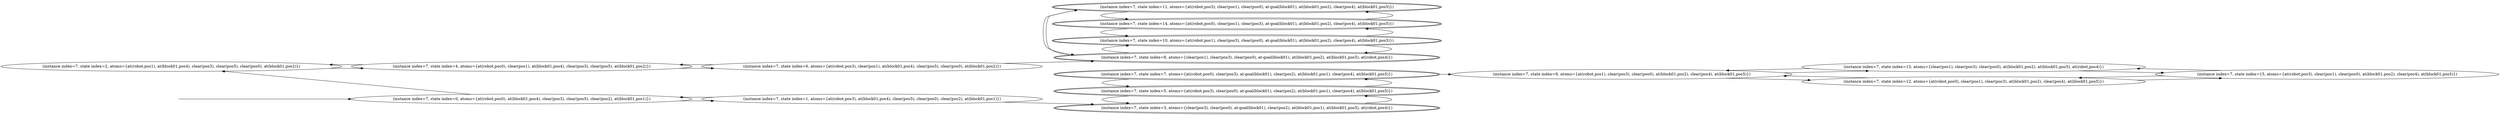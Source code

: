 digraph {
rankdir="LR"
s2[label="(instance index=7, state index=2, atoms={at(robot,pos1), at(block01,pos4), clear(pos3), clear(pos5), clear(pos0), at(block01,pos2)})"]
s0[label="(instance index=7, state index=0, atoms={at(robot,pos0), at(block01,pos4), clear(pos3), clear(pos5), clear(pos2), at(block01,pos1)})"]
s4[label="(instance index=7, state index=4, atoms={at(robot,pos0), clear(pos1), at(block01,pos4), clear(pos3), clear(pos5), at(block01,pos2)})"]
s6[label="(instance index=7, state index=6, atoms={at(robot,pos3), clear(pos1), at(block01,pos4), clear(pos5), clear(pos0), at(block01,pos2)})"]
s1[label="(instance index=7, state index=1, atoms={at(robot,pos3), at(block01,pos4), clear(pos5), clear(pos0), clear(pos2), at(block01,pos1)})"]
s3[peripheries=2,label="(instance index=7, state index=3, atoms={clear(pos3), clear(pos0), at-goal(block01), clear(pos2), at(block01,pos1), at(block01,pos5), at(robot,pos4)})"]
s10[peripheries=2,label="(instance index=7, state index=10, atoms={at(robot,pos1), clear(pos3), clear(pos0), at-goal(block01), at(block01,pos2), clear(pos4), at(block01,pos5)})"]
s5[peripheries=2,label="(instance index=7, state index=5, atoms={at(robot,pos3), clear(pos0), at-goal(block01), clear(pos2), at(block01,pos1), clear(pos4), at(block01,pos5)})"]
s7[peripheries=2,label="(instance index=7, state index=7, atoms={at(robot,pos0), clear(pos3), at-goal(block01), clear(pos2), at(block01,pos1), clear(pos4), at(block01,pos5)})"]
s14[peripheries=2,label="(instance index=7, state index=14, atoms={at(robot,pos0), clear(pos1), clear(pos3), at-goal(block01), at(block01,pos2), clear(pos4), at(block01,pos5)})"]
s8[peripheries=2,label="(instance index=7, state index=8, atoms={clear(pos1), clear(pos3), clear(pos0), at-goal(block01), at(block01,pos2), at(block01,pos5), at(robot,pos4)})"]
s11[peripheries=2,label="(instance index=7, state index=11, atoms={at(robot,pos3), clear(pos1), clear(pos0), at-goal(block01), at(block01,pos2), clear(pos4), at(block01,pos5)})"]
s9[label="(instance index=7, state index=9, atoms={at(robot,pos1), clear(pos3), clear(pos0), at(block01,pos2), clear(pos4), at(block01,pos5)})"]
s13[label="(instance index=7, state index=13, atoms={clear(pos1), clear(pos3), clear(pos0), at(block01,pos2), at(block01,pos5), at(robot,pos4)})"]
s12[label="(instance index=7, state index=12, atoms={at(robot,pos0), clear(pos1), clear(pos3), at(block01,pos2), clear(pos4), at(block01,pos5)})"]
s15[label="(instance index=7, state index=15, atoms={at(robot,pos3), clear(pos1), clear(pos0), at(block01,pos2), clear(pos4), at(block01,pos5)})"]
Dangling [ label = "", style = invis ]
{ rank = same; Dangling }
Dangling -> s0
{ rank = same; s0}
{ rank = same; s0,s4}
{ rank = same; s6,s1}
{ rank = same; s3,s10,s5,s7,s14,s8,s11}
{ rank = same; s9}
{ rank = same; s13,s12}
{ rank = same; s15}
{
s2->s4
}
{
s0->s2
s0->s1
s4->s6
s4->s2
}
{
s6->s4
s6->s8
s1->s3
s1->s0
}
{
s3->s5
s10->s14
s10->s8
s5->s7
s5->s3
s7->s5
s7->s9
s14->s11
s14->s10
s8->s11
s8->s10
s11->s14
s11->s8
}
{
s9->s13
s9->s12
}
{
s13->s15
s13->s9
s12->s15
s12->s9
}
{
s15->s13
s15->s12
}
}
